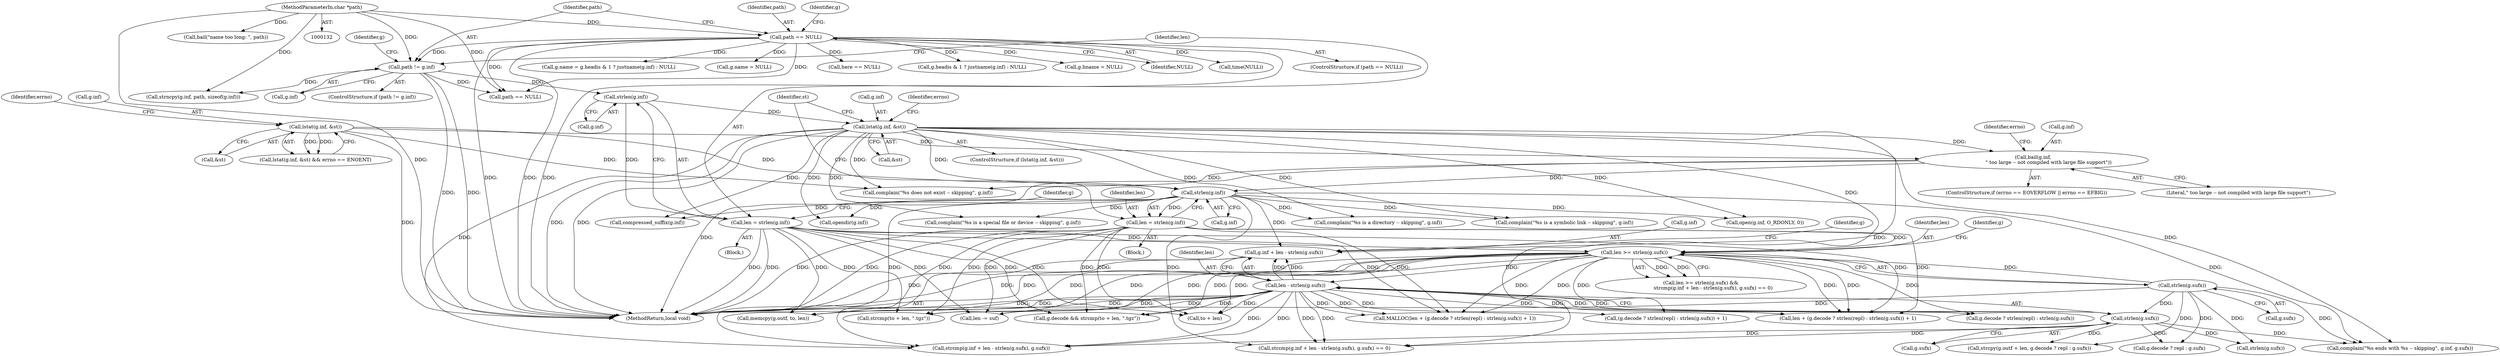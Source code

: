 digraph "0_pigz_fdad1406b3ec809f4954ff7cdf9e99eb18c2458f@API" {
"1000693" [label="(Call,g.inf + len - strlen(g.sufx))"];
"1000302" [label="(Call,strlen(g.inf))"];
"1000279" [label="(Call,bail(g.inf,\n                    \" too large -- not compiled with large file support\"))"];
"1000262" [label="(Call,lstat(g.inf, &st))"];
"1000230" [label="(Call,lstat(g.inf, &st))"];
"1000225" [label="(Call,strlen(g.inf))"];
"1000194" [label="(Call,path != g.inf)"];
"1000146" [label="(Call,path == NULL)"];
"1000133" [label="(MethodParameterIn,char *path)"];
"1000697" [label="(Call,len - strlen(g.sufx))"];
"1000685" [label="(Call,len >= strlen(g.sufx))"];
"1000300" [label="(Call,len = strlen(g.inf))"];
"1000223" [label="(Call,len = strlen(g.inf))"];
"1000687" [label="(Call,strlen(g.sufx))"];
"1000699" [label="(Call,strlen(g.sufx))"];
"1000195" [label="(Identifier,path)"];
"1000285" [label="(Identifier,errno)"];
"1000271" [label="(ControlStructure,if (errno == EOVERFLOW || errno == EFBIG))"];
"1000708" [label="(Call,complain(\"%s ends with %s -- skipping\", g.inf, g.sufx))"];
"1000759" [label="(Call,open(g.inf, O_RDONLY, 0))"];
"1000240" [label="(Identifier,errno)"];
"1000694" [label="(Call,g.inf)"];
"1001092" [label="(Call,memcpy(g.outf, to, len))"];
"1000294" [label="(Call,complain(\"%s does not exist -- skipping\", g.inf))"];
"1000809" [label="(Call,g.hname = NULL)"];
"1000146" [label="(Call,path == NULL)"];
"1000148" [label="(Identifier,NULL)"];
"1000266" [label="(Call,&st)"];
"1000182" [label="(Call,time(NULL))"];
"1000232" [label="(Identifier,g)"];
"1000684" [label="(Call,len >= strlen(g.sufx) &&\n                strcmp(g.inf + len - strlen(g.sufx), g.sufx) == 0)"];
"1000402" [label="(Call,opendir(g.inf))"];
"1000311" [label="(Identifier,st)"];
"1000194" [label="(Call,path != g.inf)"];
"1000152" [label="(Identifier,g)"];
"1000376" [label="(Call,complain(\"%s is a directory -- skipping\", g.inf))"];
"1000226" [label="(Call,g.inf)"];
"1001068" [label="(Call,MALLOC(len + (g.decode ? strlen(repl) : strlen(g.sufx)) + 1))"];
"1000196" [label="(Call,g.inf)"];
"1000958" [label="(Call,path == NULL)"];
"1001057" [label="(Call,strcmp(to + len, \".tgz\"))"];
"1000301" [label="(Identifier,len)"];
"1000303" [label="(Call,g.inf)"];
"1000262" [label="(Call,lstat(g.inf, &st))"];
"1000356" [label="(Call,complain(\"%s is a symbolic link -- skipping\", g.inf))"];
"1000283" [label="(Literal,\" too large -- not compiled with large file support\")"];
"1000225" [label="(Call,strlen(g.inf))"];
"1000145" [label="(ControlStructure,if (path == NULL))"];
"1000691" [label="(Call,strcmp(g.inf + len - strlen(g.sufx), g.sufx) == 0)"];
"1000776" [label="(Call,g.name = g.headis & 1 ? justname(g.inf) : NULL)"];
"1000685" [label="(Call,len >= strlen(g.sufx))"];
"1000193" [label="(ControlStructure,if (path != g.inf))"];
"1000263" [label="(Call,g.inf)"];
"1000234" [label="(Call,&st)"];
"1001098" [label="(Call,strcpy(g.outf + len, g.decode ? repl : g.sufx))"];
"1000693" [label="(Call,g.inf + len - strlen(g.sufx))"];
"1000230" [label="(Call,lstat(g.inf, &st))"];
"1000302" [label="(Call,strlen(g.inf))"];
"1000280" [label="(Call,g.inf)"];
"1000699" [label="(Call,strlen(g.sufx))"];
"1000697" [label="(Call,len - strlen(g.sufx))"];
"1000698" [label="(Identifier,len)"];
"1000223" [label="(Call,len = strlen(g.inf))"];
"1000231" [label="(Call,g.inf)"];
"1000279" [label="(Call,bail(g.inf,\n                    \" too large -- not compiled with large file support\"))"];
"1000236" [label="(Block,)"];
"1000224" [label="(Identifier,len)"];
"1000160" [label="(Call,g.name = NULL)"];
"1000752" [label="(Call,len -= suf)"];
"1000704" [label="(Identifier,g)"];
"1000692" [label="(Call,strcmp(g.inf + len - strlen(g.sufx), g.sufx))"];
"1000200" [label="(Call,strncpy(g.inf, path, sizeof(g.inf)))"];
"1001072" [label="(Call,g.decode ? strlen(repl) : strlen(g.sufx))"];
"1000220" [label="(Call,bail(\"name too long: \", path))"];
"1000687" [label="(Call,strlen(g.sufx))"];
"1001104" [label="(Call,g.decode ? repl : g.sufx)"];
"1001053" [label="(Call,g.decode && strcmp(to + len, \".tgz\"))"];
"1001416" [label="(MethodReturn,local void)"];
"1000300" [label="(Call,len = strlen(g.inf))"];
"1001058" [label="(Call,to + len)"];
"1001078" [label="(Call,strlen(g.sufx))"];
"1000202" [label="(Identifier,g)"];
"1000133" [label="(MethodParameterIn,char *path)"];
"1000269" [label="(Identifier,errno)"];
"1000229" [label="(ControlStructure,if (lstat(g.inf, &st)))"];
"1000261" [label="(Call,lstat(g.inf, &st) && errno == ENOENT)"];
"1000192" [label="(Block,)"];
"1000686" [label="(Identifier,len)"];
"1001069" [label="(Call,len + (g.decode ? strlen(repl) : strlen(g.sufx)) + 1)"];
"1000147" [label="(Identifier,path)"];
"1000700" [label="(Call,g.sufx)"];
"1000737" [label="(Call,compressed_suffix(g.inf))"];
"1000407" [label="(Call,here == NULL)"];
"1000695" [label="(Identifier,g)"];
"1000331" [label="(Call,complain(\"%s is a special file or device -- skipping\", g.inf))"];
"1000780" [label="(Call,g.headis & 1 ? justname(g.inf) : NULL)"];
"1000688" [label="(Call,g.sufx)"];
"1001071" [label="(Call,(g.decode ? strlen(repl) : strlen(g.sufx)) + 1)"];
"1000693" -> "1000692"  [label="AST: "];
"1000693" -> "1000697"  [label="CFG: "];
"1000694" -> "1000693"  [label="AST: "];
"1000697" -> "1000693"  [label="AST: "];
"1000704" -> "1000693"  [label="CFG: "];
"1000693" -> "1001416"  [label="DDG: "];
"1000302" -> "1000693"  [label="DDG: "];
"1000230" -> "1000693"  [label="DDG: "];
"1000697" -> "1000693"  [label="DDG: "];
"1000697" -> "1000693"  [label="DDG: "];
"1000302" -> "1000300"  [label="AST: "];
"1000302" -> "1000303"  [label="CFG: "];
"1000303" -> "1000302"  [label="AST: "];
"1000300" -> "1000302"  [label="CFG: "];
"1000302" -> "1000300"  [label="DDG: "];
"1000279" -> "1000302"  [label="DDG: "];
"1000262" -> "1000302"  [label="DDG: "];
"1000230" -> "1000302"  [label="DDG: "];
"1000302" -> "1000331"  [label="DDG: "];
"1000302" -> "1000356"  [label="DDG: "];
"1000302" -> "1000376"  [label="DDG: "];
"1000302" -> "1000402"  [label="DDG: "];
"1000302" -> "1000691"  [label="DDG: "];
"1000302" -> "1000692"  [label="DDG: "];
"1000302" -> "1000708"  [label="DDG: "];
"1000302" -> "1000737"  [label="DDG: "];
"1000302" -> "1000759"  [label="DDG: "];
"1000279" -> "1000271"  [label="AST: "];
"1000279" -> "1000283"  [label="CFG: "];
"1000280" -> "1000279"  [label="AST: "];
"1000283" -> "1000279"  [label="AST: "];
"1000285" -> "1000279"  [label="CFG: "];
"1000279" -> "1001416"  [label="DDG: "];
"1000262" -> "1000279"  [label="DDG: "];
"1000230" -> "1000279"  [label="DDG: "];
"1000279" -> "1000294"  [label="DDG: "];
"1000262" -> "1000261"  [label="AST: "];
"1000262" -> "1000266"  [label="CFG: "];
"1000263" -> "1000262"  [label="AST: "];
"1000266" -> "1000262"  [label="AST: "];
"1000269" -> "1000262"  [label="CFG: "];
"1000261" -> "1000262"  [label="CFG: "];
"1000262" -> "1001416"  [label="DDG: "];
"1000262" -> "1000261"  [label="DDG: "];
"1000262" -> "1000261"  [label="DDG: "];
"1000262" -> "1000294"  [label="DDG: "];
"1000230" -> "1000229"  [label="AST: "];
"1000230" -> "1000234"  [label="CFG: "];
"1000231" -> "1000230"  [label="AST: "];
"1000234" -> "1000230"  [label="AST: "];
"1000240" -> "1000230"  [label="CFG: "];
"1000311" -> "1000230"  [label="CFG: "];
"1000230" -> "1001416"  [label="DDG: "];
"1000230" -> "1001416"  [label="DDG: "];
"1000225" -> "1000230"  [label="DDG: "];
"1000230" -> "1000294"  [label="DDG: "];
"1000230" -> "1000331"  [label="DDG: "];
"1000230" -> "1000356"  [label="DDG: "];
"1000230" -> "1000376"  [label="DDG: "];
"1000230" -> "1000402"  [label="DDG: "];
"1000230" -> "1000691"  [label="DDG: "];
"1000230" -> "1000692"  [label="DDG: "];
"1000230" -> "1000708"  [label="DDG: "];
"1000230" -> "1000737"  [label="DDG: "];
"1000230" -> "1000759"  [label="DDG: "];
"1000225" -> "1000223"  [label="AST: "];
"1000225" -> "1000226"  [label="CFG: "];
"1000226" -> "1000225"  [label="AST: "];
"1000223" -> "1000225"  [label="CFG: "];
"1000225" -> "1000223"  [label="DDG: "];
"1000194" -> "1000225"  [label="DDG: "];
"1000194" -> "1000193"  [label="AST: "];
"1000194" -> "1000196"  [label="CFG: "];
"1000195" -> "1000194"  [label="AST: "];
"1000196" -> "1000194"  [label="AST: "];
"1000202" -> "1000194"  [label="CFG: "];
"1000224" -> "1000194"  [label="CFG: "];
"1000194" -> "1001416"  [label="DDG: "];
"1000194" -> "1001416"  [label="DDG: "];
"1000146" -> "1000194"  [label="DDG: "];
"1000133" -> "1000194"  [label="DDG: "];
"1000194" -> "1000200"  [label="DDG: "];
"1000194" -> "1000958"  [label="DDG: "];
"1000146" -> "1000145"  [label="AST: "];
"1000146" -> "1000148"  [label="CFG: "];
"1000147" -> "1000146"  [label="AST: "];
"1000148" -> "1000146"  [label="AST: "];
"1000152" -> "1000146"  [label="CFG: "];
"1000195" -> "1000146"  [label="CFG: "];
"1000146" -> "1001416"  [label="DDG: "];
"1000146" -> "1001416"  [label="DDG: "];
"1000146" -> "1001416"  [label="DDG: "];
"1000133" -> "1000146"  [label="DDG: "];
"1000146" -> "1000160"  [label="DDG: "];
"1000146" -> "1000182"  [label="DDG: "];
"1000146" -> "1000407"  [label="DDG: "];
"1000146" -> "1000776"  [label="DDG: "];
"1000146" -> "1000780"  [label="DDG: "];
"1000146" -> "1000809"  [label="DDG: "];
"1000146" -> "1000958"  [label="DDG: "];
"1000146" -> "1000958"  [label="DDG: "];
"1000133" -> "1000132"  [label="AST: "];
"1000133" -> "1001416"  [label="DDG: "];
"1000133" -> "1000200"  [label="DDG: "];
"1000133" -> "1000220"  [label="DDG: "];
"1000133" -> "1000958"  [label="DDG: "];
"1000697" -> "1000699"  [label="CFG: "];
"1000698" -> "1000697"  [label="AST: "];
"1000699" -> "1000697"  [label="AST: "];
"1000697" -> "1001416"  [label="DDG: "];
"1000697" -> "1001416"  [label="DDG: "];
"1000697" -> "1000691"  [label="DDG: "];
"1000697" -> "1000691"  [label="DDG: "];
"1000697" -> "1000692"  [label="DDG: "];
"1000697" -> "1000692"  [label="DDG: "];
"1000685" -> "1000697"  [label="DDG: "];
"1000699" -> "1000697"  [label="DDG: "];
"1000697" -> "1000752"  [label="DDG: "];
"1000697" -> "1001053"  [label="DDG: "];
"1000697" -> "1001057"  [label="DDG: "];
"1000697" -> "1001058"  [label="DDG: "];
"1000697" -> "1001068"  [label="DDG: "];
"1000697" -> "1001068"  [label="DDG: "];
"1000697" -> "1001069"  [label="DDG: "];
"1000697" -> "1001069"  [label="DDG: "];
"1000697" -> "1001071"  [label="DDG: "];
"1000697" -> "1001072"  [label="DDG: "];
"1000697" -> "1001092"  [label="DDG: "];
"1000685" -> "1000684"  [label="AST: "];
"1000685" -> "1000687"  [label="CFG: "];
"1000686" -> "1000685"  [label="AST: "];
"1000687" -> "1000685"  [label="AST: "];
"1000695" -> "1000685"  [label="CFG: "];
"1000684" -> "1000685"  [label="CFG: "];
"1000685" -> "1001416"  [label="DDG: "];
"1000685" -> "1001416"  [label="DDG: "];
"1000685" -> "1000684"  [label="DDG: "];
"1000685" -> "1000684"  [label="DDG: "];
"1000300" -> "1000685"  [label="DDG: "];
"1000223" -> "1000685"  [label="DDG: "];
"1000687" -> "1000685"  [label="DDG: "];
"1000685" -> "1000752"  [label="DDG: "];
"1000685" -> "1001053"  [label="DDG: "];
"1000685" -> "1001057"  [label="DDG: "];
"1000685" -> "1001058"  [label="DDG: "];
"1000685" -> "1001068"  [label="DDG: "];
"1000685" -> "1001068"  [label="DDG: "];
"1000685" -> "1001069"  [label="DDG: "];
"1000685" -> "1001069"  [label="DDG: "];
"1000685" -> "1001071"  [label="DDG: "];
"1000685" -> "1001072"  [label="DDG: "];
"1000685" -> "1001092"  [label="DDG: "];
"1000300" -> "1000236"  [label="AST: "];
"1000301" -> "1000300"  [label="AST: "];
"1000311" -> "1000300"  [label="CFG: "];
"1000300" -> "1001416"  [label="DDG: "];
"1000300" -> "1001416"  [label="DDG: "];
"1000300" -> "1000752"  [label="DDG: "];
"1000300" -> "1001053"  [label="DDG: "];
"1000300" -> "1001057"  [label="DDG: "];
"1000300" -> "1001058"  [label="DDG: "];
"1000300" -> "1001068"  [label="DDG: "];
"1000300" -> "1001069"  [label="DDG: "];
"1000300" -> "1001092"  [label="DDG: "];
"1000223" -> "1000192"  [label="AST: "];
"1000224" -> "1000223"  [label="AST: "];
"1000232" -> "1000223"  [label="CFG: "];
"1000223" -> "1001416"  [label="DDG: "];
"1000223" -> "1001416"  [label="DDG: "];
"1000223" -> "1000752"  [label="DDG: "];
"1000223" -> "1001053"  [label="DDG: "];
"1000223" -> "1001057"  [label="DDG: "];
"1000223" -> "1001058"  [label="DDG: "];
"1000223" -> "1001068"  [label="DDG: "];
"1000223" -> "1001069"  [label="DDG: "];
"1000223" -> "1001092"  [label="DDG: "];
"1000687" -> "1000688"  [label="CFG: "];
"1000688" -> "1000687"  [label="AST: "];
"1000687" -> "1001416"  [label="DDG: "];
"1000687" -> "1000699"  [label="DDG: "];
"1000687" -> "1000708"  [label="DDG: "];
"1000687" -> "1001078"  [label="DDG: "];
"1000687" -> "1001098"  [label="DDG: "];
"1000687" -> "1001104"  [label="DDG: "];
"1000699" -> "1000700"  [label="CFG: "];
"1000700" -> "1000699"  [label="AST: "];
"1000699" -> "1000691"  [label="DDG: "];
"1000699" -> "1000692"  [label="DDG: "];
"1000699" -> "1000708"  [label="DDG: "];
"1000699" -> "1001078"  [label="DDG: "];
"1000699" -> "1001098"  [label="DDG: "];
"1000699" -> "1001104"  [label="DDG: "];
}
